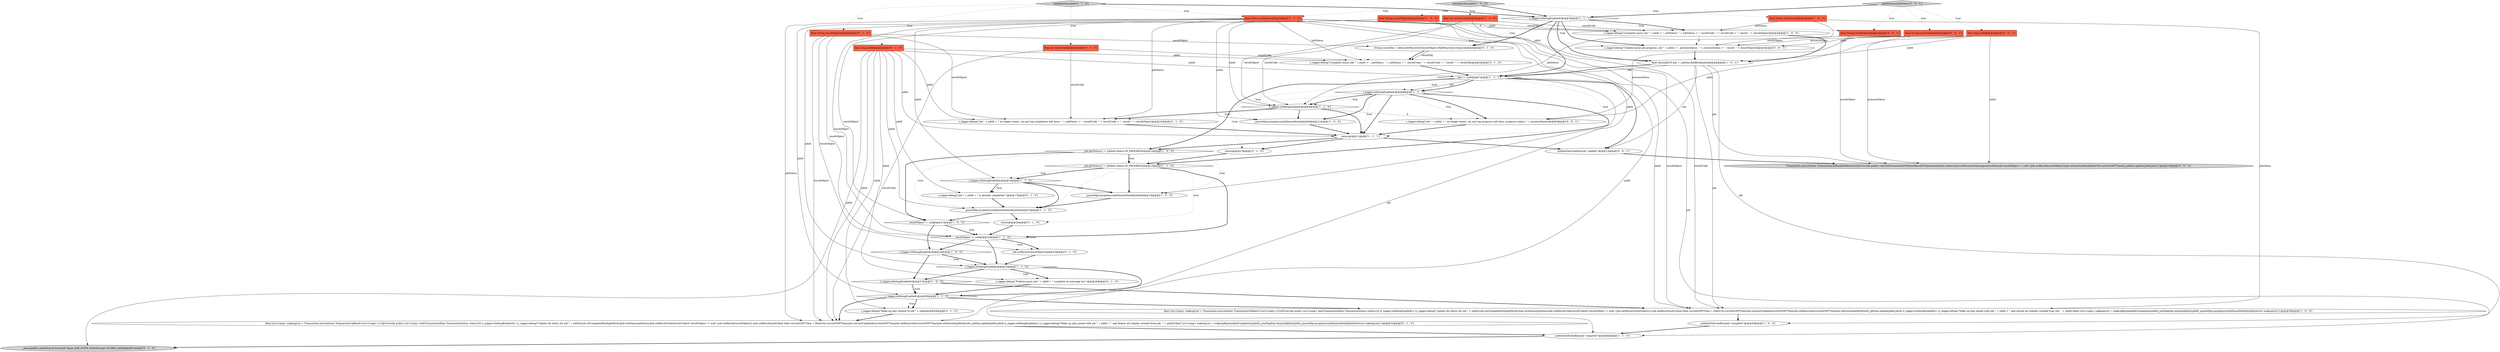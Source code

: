 digraph {
15 [style = filled, label = "_queueMgr.purgeAsyncJobQueueItemId(jobId)@@@18@@@['1', '0', '0']", fillcolor = white, shape = ellipse image = "AAA0AAABBB1BBB"];
2 [style = filled, label = "job.getStatus() != JobInfo.Status.IN_PROGRESS@@@15@@@['1', '1', '0']", fillcolor = white, shape = diamond image = "AAA0AAABBB1BBB"];
5 [style = filled, label = "resultObject != null@@@21@@@['1', '0', '0']", fillcolor = white, shape = diamond image = "AAA0AAABBB1BBB"];
21 [style = filled, label = "completeAsyncJob['1', '0', '0']", fillcolor = lightgray, shape = diamond image = "AAA0AAABBB1BBB"];
48 [style = filled, label = "s_logger.debug(\"Update async-job progress, job-\" + jobId + \", processStatus: \" + processStatus + \", result: \" + resultObject)@@@4@@@['0', '0', '1']", fillcolor = white, shape = ellipse image = "AAA0AAABBB3BBB"];
31 [style = filled, label = "completeAsyncJob['0', '1', '0']", fillcolor = lightgray, shape = diamond image = "AAA0AAABBB2BBB"];
9 [style = filled, label = "s_logger.isDebugEnabled()@@@28@@@['1', '1', '0']", fillcolor = white, shape = diamond image = "AAA0AAABBB1BBB"];
46 [style = filled, label = "Transaction.execute(new TransactionCallbackNoReturn(){@Override public void doInTransactionWithoutResult(TransactionStatus status){job.setProcessStatus(processStatus)if (resultObject != null) {job.setResult(resultObject)}job.setLastUpdated(DateUtil.currentGMTTime())_jobDao.update(jobId,job)}})@@@14@@@['0', '0', '1']", fillcolor = lightgray, shape = ellipse image = "AAA0AAABBB3BBB"];
22 [style = filled, label = "s_logger.isDebugEnabled()@@@24@@@['1', '0', '0']", fillcolor = white, shape = diamond image = "AAA0AAABBB1BBB"];
42 [style = filled, label = "final long jobId@@@2@@@['0', '0', '1']", fillcolor = tomato, shape = box image = "AAA0AAABBB3BBB"];
4 [style = filled, label = "job == null@@@7@@@['1', '1', '1']", fillcolor = white, shape = diamond image = "AAA0AAABBB1BBB"];
16 [style = filled, label = "publishOnEventBus(job,\"complete\")@@@60@@@['1', '1', '0']", fillcolor = white, shape = ellipse image = "AAA0AAABBB1BBB"];
19 [style = filled, label = "final int resultCode@@@2@@@['1', '0', '0']", fillcolor = tomato, shape = box image = "AAA0AAABBB1BBB"];
1 [style = filled, label = "publishOnEventBus(job,\"complete\")@@@59@@@['1', '0', '0']", fillcolor = white, shape = ellipse image = "AAA0AAABBB1BBB"];
36 [style = filled, label = "s_logger.debug(\"job-\" + jobId + \" no longer exists, we just log completion info here. \" + jobStatus + \", resultCode: \" + resultCode + \", result: \" + resultObject)@@@10@@@['0', '1', '0']", fillcolor = white, shape = ellipse image = "AAA0AAABBB2BBB"];
24 [style = filled, label = "_queueMgr.purgeAsyncJobQueueItemId(jobId)@@@19@@@['1', '1', '0']", fillcolor = white, shape = ellipse image = "AAA0AAABBB1BBB"];
14 [style = filled, label = "return@@@11@@@['1', '1', '1']", fillcolor = white, shape = ellipse image = "AAA0AAABBB1BBB"];
30 [style = filled, label = "return@@@20@@@['0', '1', '0']", fillcolor = white, shape = ellipse image = "AAA0AAABBB2BBB"];
40 [style = filled, label = "s_logger.debug(\"Complete async job-\" + jobId + \", jobStatus: \" + jobStatus + \", resultCode: \" + resultCode + \", result: \" + resultObj)@@@5@@@['0', '1', '0']", fillcolor = white, shape = ellipse image = "AAA1AAABBB2BBB"];
49 [style = filled, label = "publishOnEventBus(job,\"update\")@@@13@@@['0', '0', '1']", fillcolor = white, shape = ellipse image = "AAA0AAABBB3BBB"];
7 [style = filled, label = "job.getStatus() != JobInfo.Status.IN_PROGRESS@@@14@@@['1', '0', '0']", fillcolor = white, shape = diamond image = "AAA0AAABBB1BBB"];
29 [style = filled, label = "job.setResult(resultObject)@@@23@@@['0', '1', '0']", fillcolor = white, shape = ellipse image = "AAA0AAABBB2BBB"];
18 [style = filled, label = "final AsyncJobVO job = _jobDao.findById(jobId)@@@6@@@['1', '0', '1']", fillcolor = white, shape = ellipse image = "AAA0AAABBB1BBB"];
32 [style = filled, label = "s_logger.debug(\"Wake up jobs related to job-\" + jobId)@@@29@@@['0', '1', '0']", fillcolor = white, shape = ellipse image = "AAA0AAABBB2BBB"];
44 [style = filled, label = "final int processStatus@@@2@@@['0', '0', '1']", fillcolor = tomato, shape = box image = "AAA0AAABBB3BBB"];
0 [style = filled, label = "s_logger.debug(\"Complete async job-\" + jobId + \", jobStatus: \" + jobStatus + \", resultCode: \" + resultCode + \", result: \" + resultObject)@@@4@@@['1', '0', '0']", fillcolor = white, shape = ellipse image = "AAA0AAABBB1BBB"];
45 [style = filled, label = "final String resultObject@@@2@@@['0', '0', '1']", fillcolor = tomato, shape = box image = "AAA0AAABBB3BBB"];
6 [style = filled, label = "final Status jobStatus@@@2@@@['1', '0', '0']", fillcolor = tomato, shape = box image = "AAA0AAABBB1BBB"];
3 [style = filled, label = "s_logger.isDebugEnabled()@@@27@@@['1', '0', '0']", fillcolor = white, shape = diamond image = "AAA0AAABBB1BBB"];
39 [style = filled, label = "_messageBus.publish(null,AsyncJob.Topics.JOB_STATE,PublishScope.GLOBAL,jobId)@@@61@@@['0', '1', '0']", fillcolor = lightgray, shape = ellipse image = "AAA0AAABBB2BBB"];
13 [style = filled, label = "resultObject != null@@@22@@@['1', '1', '0']", fillcolor = white, shape = diamond image = "AAA0AAABBB1BBB"];
34 [style = filled, label = "final long jobId@@@2@@@['0', '1', '0']", fillcolor = tomato, shape = box image = "AAA0AAABBB2BBB"];
33 [style = filled, label = "s_logger.debug(\"Publish async job-\" + jobId + \" complete on message bus\")@@@26@@@['0', '1', '0']", fillcolor = white, shape = ellipse image = "AAA0AAABBB2BBB"];
43 [style = filled, label = "updateAsyncJobStatus['0', '0', '1']", fillcolor = lightgray, shape = diamond image = "AAA0AAABBB3BBB"];
27 [style = filled, label = "final int resultCode@@@2@@@['0', '1', '0']", fillcolor = tomato, shape = box image = "AAA0AAABBB2BBB"];
23 [style = filled, label = "s_logger.isDebugEnabled()@@@3@@@['1', '1', '1']", fillcolor = white, shape = diamond image = "AAA0AAABBB1BBB"];
28 [style = filled, label = "String resultObj = obfuscatePassword(resultObject,HidePassword.value())@@@4@@@['0', '1', '0']", fillcolor = white, shape = ellipse image = "AAA0AAABBB2BBB"];
35 [style = filled, label = "return@@@13@@@['0', '1', '0']", fillcolor = white, shape = ellipse image = "AAA0AAABBB2BBB"];
37 [style = filled, label = "final String resultObject@@@2@@@['0', '1', '0']", fillcolor = tomato, shape = box image = "AAA0AAABBB2BBB"];
11 [style = filled, label = "s_logger.isDebugEnabled()@@@8@@@['1', '1', '1']", fillcolor = white, shape = diamond image = "AAA0AAABBB1BBB"];
25 [style = filled, label = "s_logger.isDebugEnabled()@@@16@@@['1', '1', '0']", fillcolor = white, shape = diamond image = "AAA0AAABBB1BBB"];
26 [style = filled, label = "s_logger.isDebugEnabled()@@@9@@@['1', '1', '0']", fillcolor = white, shape = diamond image = "AAA0AAABBB1BBB"];
47 [style = filled, label = "s_logger.debug(\"job-\" + jobId + \" no longer exists, we just log progress info here. progress status: \" + processStatus)@@@9@@@['0', '0', '1']", fillcolor = white, shape = ellipse image = "AAA0AAABBB3BBB"];
8 [style = filled, label = "final String resultObject@@@2@@@['1', '0', '0']", fillcolor = tomato, shape = box image = "AAA0AAABBB1BBB"];
41 [style = filled, label = "s_logger.debug(\"job-\" + jobId + \" is already completed.\")@@@17@@@['0', '1', '0']", fillcolor = white, shape = ellipse image = "AAA0AAABBB2BBB"];
20 [style = filled, label = "final Status jobStatus@@@2@@@['1', '1', '0']", fillcolor = tomato, shape = box image = "AAA0AAABBB1BBB"];
10 [style = filled, label = "final List<Long> wakeupList = Transaction.execute(new TransactionCallback<List<Long>>(){@Override public List<Long> doInTransaction(final TransactionStatus status){if (s_logger.isDebugEnabled()) {s_logger.debug(\"Update db status for job-\" + jobId)}job.setCompleteMsid(getMsid())job.setStatus(jobStatus)job.setResultCode(resultCode)if (resultObject != null) {job.setResult(resultObject)}{job.setResult(null)}final Date currentGMTTime = DateUtil.currentGMTTime()job.setLastUpdated(currentGMTTime)job.setRemoved(currentGMTTime)job.setExecutingMsid(null)_jobDao.update(jobId,job)if (s_logger.isDebugEnabled()) {s_logger.debug(\"Wake up jobs joined with job-\" + jobId + \" and disjoin all subjobs created from job- \" + jobId)}final List<Long> wakeupList = wakeupByJoinedJobCompletion(jobId)_joinMapDao.disjoinAllJobs(jobId)_queueMgr.purgeAsyncJobQueueItemId(jobId)return wakeupList}})@@@30@@@['1', '0', '0']", fillcolor = white, shape = ellipse image = "AAA0AAABBB1BBB"];
38 [style = filled, label = "final List<Long> wakeupList = Transaction.execute(new TransactionCallback<List<Long>>(){@Override public List<Long> doInTransaction(final TransactionStatus status){if (s_logger.isDebugEnabled()) {s_logger.debug(\"Update db status for job-\" + jobId)}job.setCompleteMsid(getMsid())job.setStatus(jobStatus)job.setResultCode(resultCode)if (resultObject != null) {job.setResult(resultObject)}{job.setResult(null)}final Date currentGMTTime = DateUtil.currentGMTTime()job.setLastUpdated(currentGMTTime)job.setRemoved(currentGMTTime)job.setExecutingMsid(null)_jobDao.update(jobId,job)if (s_logger.isDebugEnabled()) {s_logger.debug(\"Wake up jobs joined with job-\" + jobId + \" and disjoin all subjobs created from job- \" + jobId)}final List<Long> wakeupList = wakeupByJoinedJobCompletion(jobId)_joinMapDao.disjoinAllJobs(jobId)_queueMgr.purgeAsyncJobQueueItemId(jobId)return wakeupList}})@@@31@@@['0', '1', '0']", fillcolor = white, shape = ellipse image = "AAA0AAABBB2BBB"];
17 [style = filled, label = "s_logger.isDebugEnabled()@@@25@@@['1', '1', '0']", fillcolor = white, shape = diamond image = "AAA0AAABBB1BBB"];
12 [style = filled, label = "_queueMgr.purgeAsyncJobQueueItemId(jobId)@@@11@@@['1', '0', '0']", fillcolor = white, shape = ellipse image = "AAA0AAABBB1BBB"];
44->48 [style = solid, label="processStatus"];
20->25 [style = solid, label="jobId"];
3->10 [style = bold, label=""];
13->29 [style = dotted, label="true"];
37->28 [style = solid, label="resultObject"];
27->36 [style = solid, label="resultCode"];
11->12 [style = bold, label=""];
8->26 [style = solid, label="resultObject"];
34->38 [style = solid, label="jobId"];
4->12 [style = dotted, label="true"];
40->4 [style = bold, label=""];
30->13 [style = bold, label=""];
17->3 [style = bold, label=""];
34->39 [style = solid, label="jobId"];
6->26 [style = solid, label="jobStatus"];
5->13 [style = bold, label=""];
20->36 [style = solid, label="jobStatus"];
31->34 [style = dotted, label="true"];
23->0 [style = dotted, label="true"];
18->4 [style = solid, label="job"];
7->15 [style = dotted, label="true"];
3->9 [style = bold, label=""];
29->17 [style = bold, label=""];
13->29 [style = bold, label=""];
33->9 [style = bold, label=""];
25->41 [style = bold, label=""];
24->5 [style = bold, label=""];
23->4 [style = bold, label=""];
28->40 [style = solid, label="resultObj"];
31->23 [style = bold, label=""];
34->4 [style = solid, label="jobId"];
4->38 [style = solid, label="job"];
9->32 [style = dotted, label="true"];
14->7 [style = bold, label=""];
16->39 [style = bold, label=""];
32->38 [style = bold, label=""];
11->47 [style = dotted, label="true"];
20->12 [style = solid, label="jobId"];
8->13 [style = solid, label="resultObject"];
6->0 [style = solid, label="jobStatus"];
26->36 [style = bold, label=""];
14->35 [style = bold, label=""];
41->24 [style = bold, label=""];
12->14 [style = bold, label=""];
37->29 [style = solid, label="resultObject"];
11->26 [style = bold, label=""];
34->41 [style = solid, label="jobId"];
31->27 [style = dotted, label="true"];
20->9 [style = solid, label="jobId"];
18->49 [style = solid, label="job"];
22->17 [style = bold, label=""];
45->48 [style = solid, label="resultObject"];
21->20 [style = dotted, label="true"];
48->18 [style = bold, label=""];
20->38 [style = solid, label="jobStatus"];
38->16 [style = bold, label=""];
20->26 [style = solid, label="jobId"];
31->37 [style = dotted, label="true"];
11->14 [style = dotted, label="true"];
34->14 [style = solid, label="jobId"];
14->49 [style = bold, label=""];
17->9 [style = bold, label=""];
36->14 [style = bold, label=""];
5->22 [style = bold, label=""];
17->33 [style = dotted, label="true"];
31->20 [style = dotted, label="true"];
7->24 [style = dotted, label="true"];
20->0 [style = solid, label="jobId"];
23->18 [style = bold, label=""];
26->12 [style = bold, label=""];
20->45 [style = dashed, label="0"];
9->32 [style = bold, label=""];
9->38 [style = bold, label=""];
18->46 [style = solid, label="job"];
3->9 [style = dotted, label="true"];
22->17 [style = dotted, label="true"];
34->33 [style = solid, label="jobId"];
42->18 [style = solid, label="jobId"];
25->15 [style = bold, label=""];
43->23 [style = bold, label=""];
17->33 [style = bold, label=""];
9->10 [style = bold, label=""];
11->35 [style = dotted, label="true"];
7->2 [style = bold, label=""];
44->47 [style = solid, label="processStatus"];
7->2 [style = dotted, label="true"];
2->24 [style = dotted, label="true"];
35->2 [style = bold, label=""];
27->38 [style = solid, label="resultCode"];
4->7 [style = bold, label=""];
2->13 [style = bold, label=""];
13->17 [style = bold, label=""];
4->11 [style = dotted, label="true"];
2->30 [style = dotted, label="true"];
8->5 [style = solid, label="resultObject"];
4->11 [style = solid, label="job"];
15->24 [style = bold, label=""];
37->13 [style = solid, label="resultObject"];
26->14 [style = bold, label=""];
11->14 [style = bold, label=""];
23->0 [style = bold, label=""];
11->2 [style = bold, label=""];
10->1 [style = bold, label=""];
6->10 [style = solid, label="jobStatus"];
26->47 [style = dashed, label="0"];
27->40 [style = solid, label="resultCode"];
4->14 [style = dotted, label="true"];
19->0 [style = solid, label="resultCode"];
21->6 [style = dotted, label="true"];
21->8 [style = dotted, label="true"];
7->5 [style = bold, label=""];
8->0 [style = solid, label="resultObject"];
43->45 [style = dotted, label="true"];
20->40 [style = solid, label="jobStatus"];
0->48 [style = dashed, label="0"];
26->36 [style = dotted, label="true"];
34->36 [style = solid, label="jobId"];
45->46 [style = solid, label="resultObject"];
44->46 [style = solid, label="processStatus"];
19->26 [style = solid, label="resultCode"];
18->10 [style = solid, label="job"];
42->48 [style = solid, label="jobId"];
23->40 [style = dotted, label="true"];
20->15 [style = solid, label="jobId"];
4->49 [style = bold, label=""];
25->24 [style = bold, label=""];
4->11 [style = bold, label=""];
22->3 [style = bold, label=""];
13->22 [style = bold, label=""];
5->13 [style = dotted, label="true"];
2->25 [style = dotted, label="true"];
34->24 [style = solid, label="jobId"];
11->47 [style = bold, label=""];
23->48 [style = dotted, label="true"];
37->38 [style = solid, label="resultObject"];
24->30 [style = bold, label=""];
2->25 [style = bold, label=""];
20->10 [style = solid, label="jobId"];
20->16 [style = solid, label="jobId"];
18->1 [style = solid, label="job"];
19->10 [style = solid, label="resultCode"];
34->40 [style = solid, label="jobId"];
37->36 [style = solid, label="resultObject"];
43->42 [style = dotted, label="true"];
25->41 [style = dotted, label="true"];
21->19 [style = dotted, label="true"];
8->10 [style = solid, label="resultObject"];
20->17 [style = solid, label="jobId"];
4->16 [style = solid, label="job"];
23->48 [style = bold, label=""];
20->18 [style = solid, label="jobId"];
11->26 [style = dotted, label="true"];
49->46 [style = bold, label=""];
23->28 [style = dotted, label="true"];
23->28 [style = bold, label=""];
28->40 [style = bold, label=""];
43->44 [style = dotted, label="true"];
1->16 [style = bold, label=""];
21->23 [style = bold, label=""];
47->14 [style = bold, label=""];
34->32 [style = solid, label="jobId"];
0->18 [style = bold, label=""];
42->46 [style = solid, label="jobId"];
2->15 [style = bold, label=""];
42->47 [style = solid, label="jobId"];
18->4 [style = bold, label=""];
}
